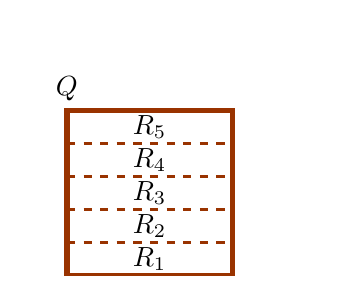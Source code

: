 
\definecolor{xdxdff}{rgb}{0.49,0.49,1}
\definecolor{zzttqq}{rgb}{0.6,0.2,0}
\definecolor{ududff}{rgb}{0.30,0.30,1}
\begin{tikzpicture}[x=2.1cm,y=2.1cm]
\clip(-0.07,0) rectangle (1.5,1.5);
\draw [line width=2pt,color=zzttqq] (0,0) -- (1,0) -- (1,1) -- (0,1) -- cycle;
\draw [line width=1pt,color=zzttqq, dashed] (0,.2)--(1,.2);
\draw [line width=1pt,color=zzttqq, dashed] (0,.4)--(1,.4);
\draw [line width=1pt,color=zzttqq, dashed] (0,.6)--(1,.6);
\draw [line width=1pt,color=zzttqq, dashed] (0,.8)--(1,.8);
\draw (0,1) node[anchor=south] {$Q$};
\draw (0.5,.1) node[anchor=center] {$R_1$};
\draw (0.5,.3) node[anchor=center] {$R_2$};
\draw (0.5,.5) node[anchor=center] {$R_3$};
\draw (0.5,.7) node[anchor=center] {$R_4$};
\draw (0.5,.9) node[anchor=center] {$R_5$};



\end{tikzpicture}
